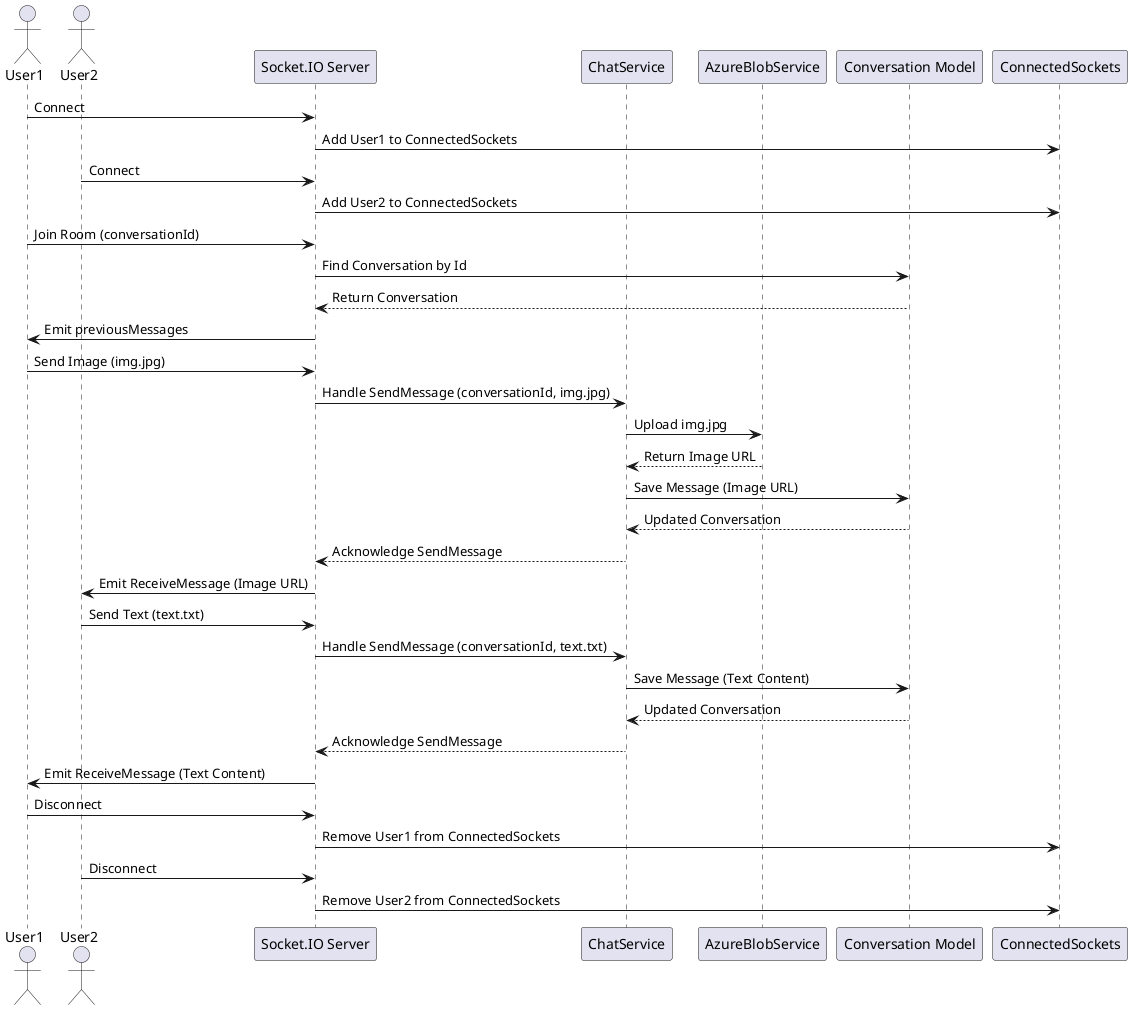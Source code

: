 @startuml
actor User1 as U1
actor User2 as U2
participant "Socket.IO Server" as SIO
participant "ChatService" as CS
participant "AzureBlobService" as ABS
participant "Conversation Model" as CM
participant "ConnectedSockets" as CSockets

U1 -> SIO: Connect
SIO -> CSockets: Add User1 to ConnectedSockets
U2 -> SIO: Connect
SIO -> CSockets: Add User2 to ConnectedSockets

U1 -> SIO: Join Room (conversationId)
SIO -> CM: Find Conversation by Id
CM --> SIO: Return Conversation
SIO -> U1: Emit previousMessages

U1 -> SIO: Send Image (img.jpg)
SIO -> CS: Handle SendMessage (conversationId, img.jpg)
CS -> ABS: Upload img.jpg
ABS --> CS: Return Image URL
CS -> CM: Save Message (Image URL)
CM --> CS: Updated Conversation
CS --> SIO: Acknowledge SendMessage
SIO -> U2: Emit ReceiveMessage (Image URL)

U2 -> SIO: Send Text (text.txt)
SIO -> CS: Handle SendMessage (conversationId, text.txt)
CS -> CM: Save Message (Text Content)
CM --> CS: Updated Conversation
CS --> SIO: Acknowledge SendMessage
SIO -> U1: Emit ReceiveMessage (Text Content)

U1 -> SIO: Disconnect
SIO -> CSockets: Remove User1 from ConnectedSockets
U2 -> SIO: Disconnect
SIO -> CSockets: Remove User2 from ConnectedSockets
@enduml
